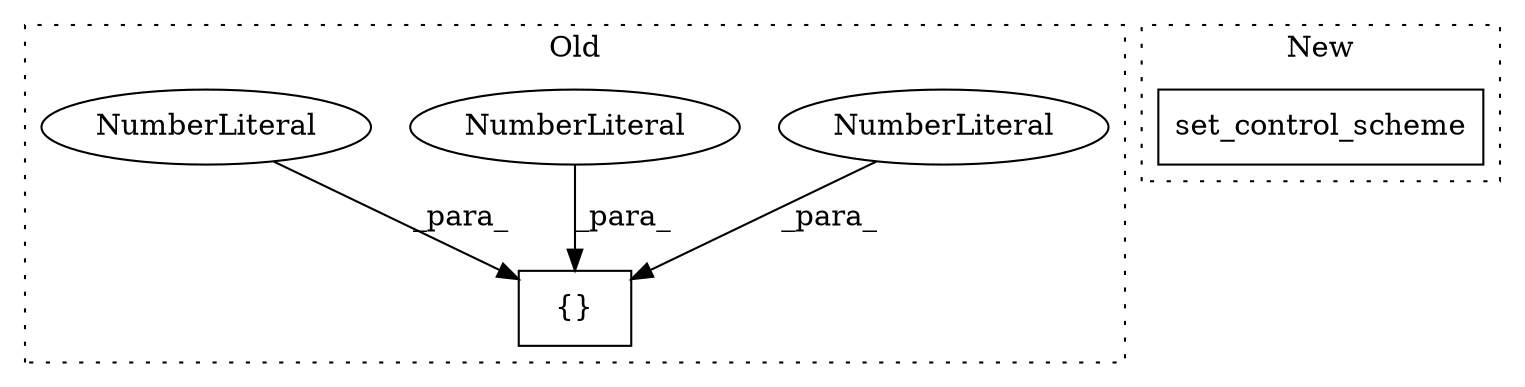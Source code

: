 digraph G {
subgraph cluster0 {
1 [label="{}" a="4" s="6435,6444" l="1,1" shape="box"];
3 [label="NumberLiteral" a="34" s="6442" l="2" shape="ellipse"];
4 [label="NumberLiteral" a="34" s="6436" l="1" shape="ellipse"];
5 [label="NumberLiteral" a="34" s="6440" l="1" shape="ellipse"];
label = "Old";
style="dotted";
}
subgraph cluster1 {
2 [label="set_control_scheme" a="32" s="5455,5475" l="19,1" shape="box"];
label = "New";
style="dotted";
}
3 -> 1 [label="_para_"];
4 -> 1 [label="_para_"];
5 -> 1 [label="_para_"];
}
